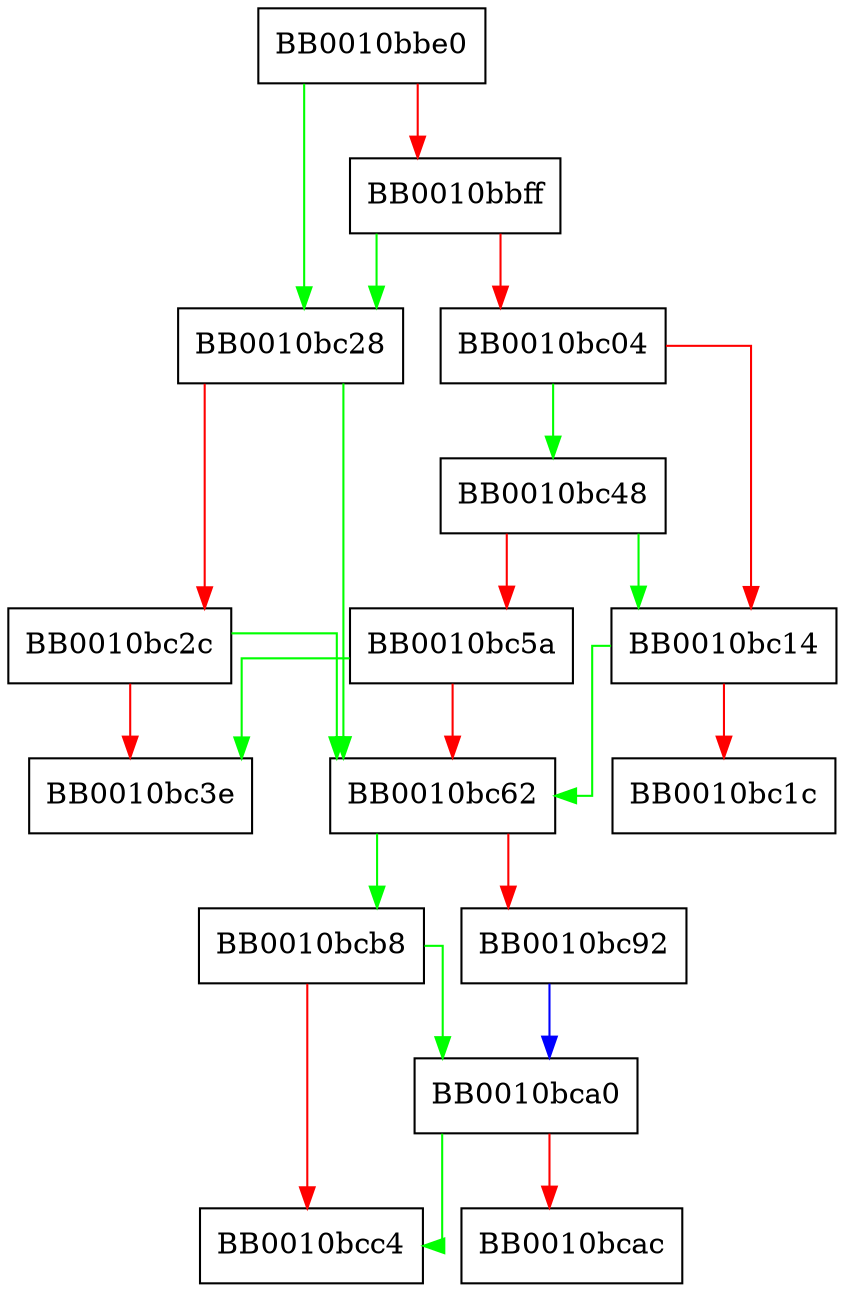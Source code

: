 digraph FUN_0010bbe0 {
  node [shape="box"];
  graph [splines=ortho];
  BB0010bbe0 -> BB0010bc28 [color="green"];
  BB0010bbe0 -> BB0010bbff [color="red"];
  BB0010bbff -> BB0010bc28 [color="green"];
  BB0010bbff -> BB0010bc04 [color="red"];
  BB0010bc04 -> BB0010bc48 [color="green"];
  BB0010bc04 -> BB0010bc14 [color="red"];
  BB0010bc14 -> BB0010bc62 [color="green"];
  BB0010bc14 -> BB0010bc1c [color="red"];
  BB0010bc28 -> BB0010bc62 [color="green"];
  BB0010bc28 -> BB0010bc2c [color="red"];
  BB0010bc2c -> BB0010bc62 [color="green"];
  BB0010bc2c -> BB0010bc3e [color="red"];
  BB0010bc48 -> BB0010bc14 [color="green"];
  BB0010bc48 -> BB0010bc5a [color="red"];
  BB0010bc5a -> BB0010bc3e [color="green"];
  BB0010bc5a -> BB0010bc62 [color="red"];
  BB0010bc62 -> BB0010bcb8 [color="green"];
  BB0010bc62 -> BB0010bc92 [color="red"];
  BB0010bc92 -> BB0010bca0 [color="blue"];
  BB0010bca0 -> BB0010bcc4 [color="green"];
  BB0010bca0 -> BB0010bcac [color="red"];
  BB0010bcb8 -> BB0010bca0 [color="green"];
  BB0010bcb8 -> BB0010bcc4 [color="red"];
}